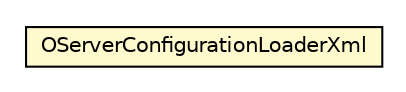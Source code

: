 #!/usr/local/bin/dot
#
# Class diagram 
# Generated by UMLGraph version R5_6-24-gf6e263 (http://www.umlgraph.org/)
#

digraph G {
	edge [fontname="Helvetica",fontsize=10,labelfontname="Helvetica",labelfontsize=10];
	node [fontname="Helvetica",fontsize=10,shape=plaintext];
	nodesep=0.25;
	ranksep=0.5;
	// com.orientechnologies.orient.server.config.OServerConfigurationLoaderXml
	c3821992 [label=<<table title="com.orientechnologies.orient.server.config.OServerConfigurationLoaderXml" border="0" cellborder="1" cellspacing="0" cellpadding="2" port="p" bgcolor="lemonChiffon" href="./OServerConfigurationLoaderXml.html">
		<tr><td><table border="0" cellspacing="0" cellpadding="1">
<tr><td align="center" balign="center"> OServerConfigurationLoaderXml </td></tr>
		</table></td></tr>
		</table>>, URL="./OServerConfigurationLoaderXml.html", fontname="Helvetica", fontcolor="black", fontsize=10.0];
}

